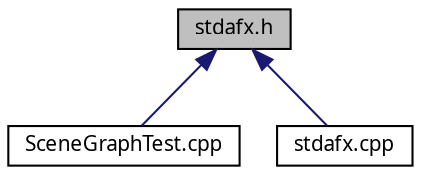 digraph G
{
  bgcolor="transparent";
  edge [fontname="FreeSans.ttf",fontsize=10,labelfontname="FreeSans.ttf",labelfontsize=10];
  node [fontname="FreeSans.ttf",fontsize=10,shape=record];
  Node1 [label="stdafx.h",height=0.2,width=0.4,color="black", fillcolor="grey75", style="filled" fontcolor="black"];
  Node1 -> Node2 [dir=back,color="midnightblue",fontsize=10,style="solid"];
  Node2 [label="SceneGraphTest.cpp",height=0.2,width=0.4,color="black",URL="$SceneGraphTest_8cpp.html"];
  Node1 -> Node3 [dir=back,color="midnightblue",fontsize=10,style="solid"];
  Node3 [label="stdafx.cpp",height=0.2,width=0.4,color="black",URL="$stdafx_8cpp.html"];
}
